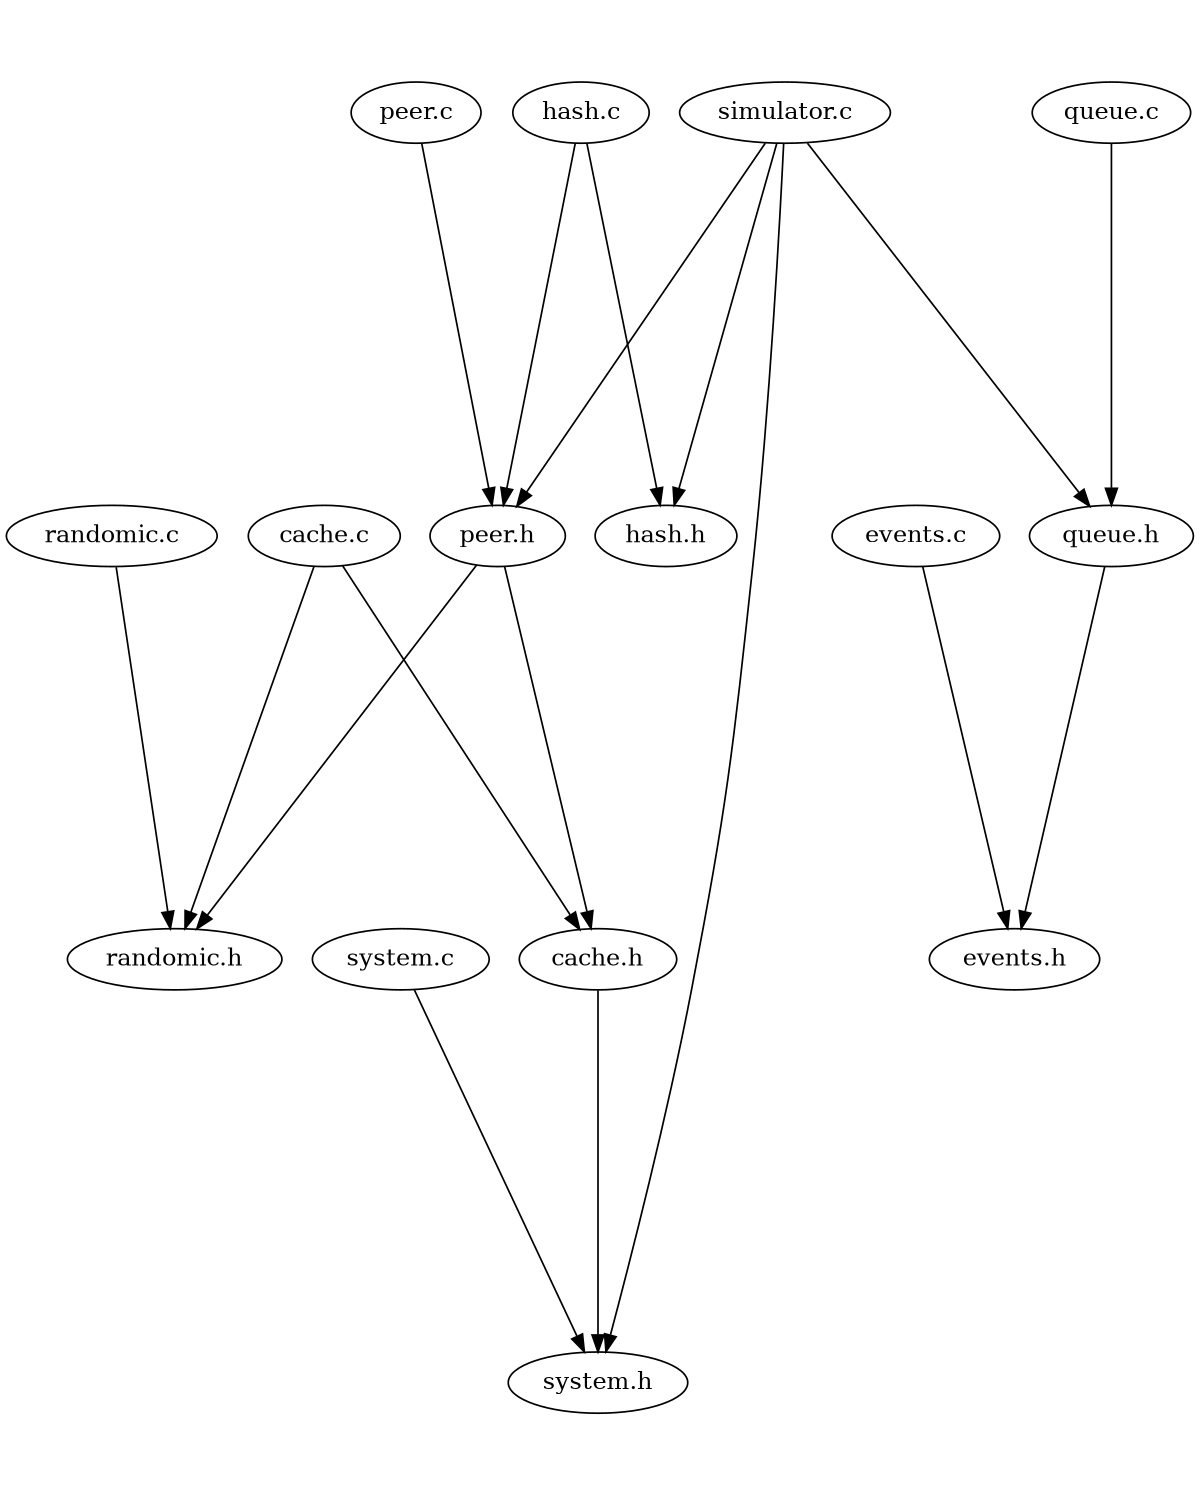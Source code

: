digraph "source tree" {
    overlap=scale;
    size="8,10";
    ratio="fill";
    fontsize="16";
    fontname="Helvetica";
	clusterrank="local";
	"simulator.c" -> "hash.h"
	"system.c" -> "system.h"
	"simulator.c" -> "peer.h"
	"cache.c" -> "randomic.h"
	"randomic.c" -> "randomic.h"
	"peer.h" -> "randomic.h"
	"cache.h" -> "system.h"
	"events.c" -> "events.h"
	"peer.c" -> "peer.h"
	"peer.h" -> "cache.h"
	"cache.c" -> "cache.h"
	"simulator.c" -> "queue.h"
	"queue.c" -> "queue.h"
	"hash.c" -> "hash.h"
	"queue.h" -> "events.h"
	"simulator.c" -> "system.h"
	"hash.c" -> "peer.h"
}
